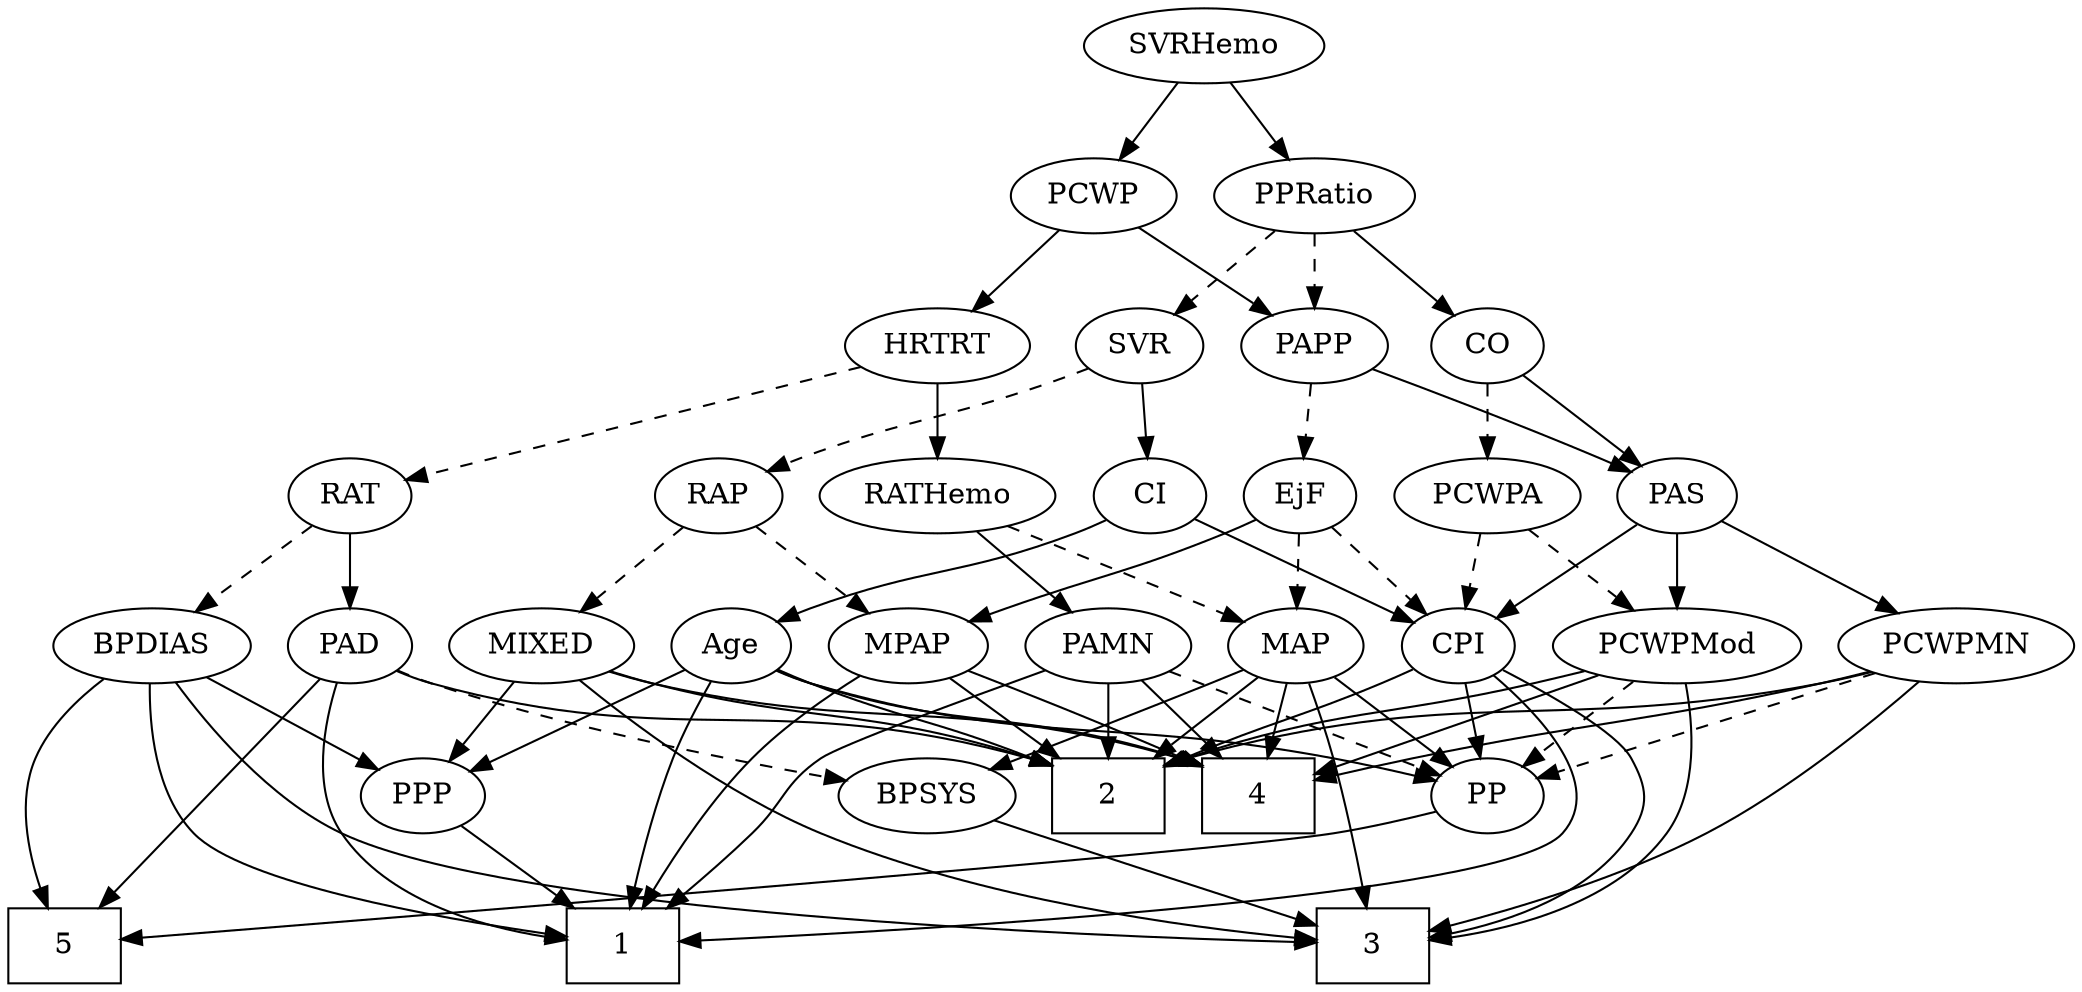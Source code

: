 strict digraph {
	graph [bb="0,0,937,468"];
	node [label="\N"];
	1	[height=0.5,
		pos="686,18",
		shape=box,
		width=0.75];
	2	[height=0.5,
		pos="461,90",
		shape=box,
		width=0.75];
	3	[height=0.5,
		pos="186,18",
		shape=box,
		width=0.75];
	4	[height=0.5,
		pos="389,90",
		shape=box,
		width=0.75];
	5	[height=0.5,
		pos="910,18",
		shape=box,
		width=0.75];
	Age	[height=0.5,
		pos="696,162",
		width=0.75];
	Age -> 1	[pos="e,687.21,36.189 694.79,143.87 693.08,119.67 689.95,75.211 687.92,46.393",
		style=solid];
	Age -> 2	[pos="e,488.19,96.602 674.95,150.28 670.11,148.04 664.93,145.8 660,144 604.86,123.83 538.58,107.73 498.14,98.776",
		style=solid];
	Age -> 4	[pos="e,416.19,104.84 675.46,150.06 670.51,147.77 665.15,145.58 660,144 562.01,114.05 528.1,137.37 425.96,107.77",
		style=solid];
	PP	[height=0.5,
		pos="317,90",
		width=0.75];
	Age -> PP	[pos="e,337.49,102.07 675.5,149.93 670.54,147.64 665.18,145.48 660,144 527.93,106.17 485.06,145.83 353,108 351.05,107.44 349.08,106.79 \
347.12,106.07",
		style=solid];
	PPP	[height=0.5,
		pos="741,90",
		width=0.75];
	Age -> PPP	[pos="e,730.82,106.82 706.21,145.12 711.85,136.34 718.97,125.26 725.3,115.42",
		style=solid];
	EjF	[height=0.5,
		pos="295,234",
		width=0.75];
	MPAP	[height=0.5,
		pos="347,162",
		width=0.97491];
	EjF -> MPAP	[pos="e,335.13,178.98 306.54,217.46 313.17,208.53 321.66,197.11 329.14,187.04",
		style=solid];
	CPI	[height=0.5,
		pos="149,162",
		width=0.75];
	EjF -> CPI	[pos="e,170.25,173.19 273.77,222.82 248.9,210.9 207.51,191.06 179.28,177.52",
		style=dashed];
	MAP	[height=0.5,
		pos="620,162",
		width=0.84854];
	EjF -> MAP	[pos="e,597.09,173.93 315.52,222.03 320.47,219.74 325.83,217.55 331,216 438.07,183.77 472.31,210.12 580,180 582.48,179.31 585,178.5 587.53,\
177.61",
		style=dashed];
	RAP	[height=0.5,
		pos="440,234",
		width=0.77632];
	MIXED	[height=0.5,
		pos="440,162",
		width=1.1193];
	RAP -> MIXED	[pos="e,440,180.1 440,215.7 440,207.98 440,198.71 440,190.11",
		style=dashed];
	RAP -> MPAP	[pos="e,366.01,177.31 422.5,219.83 408.92,209.61 389.83,195.24 374.25,183.51",
		style=dashed];
	MIXED -> 2	[pos="e,455.81,108.28 445.08,144.05 447.42,136.26 450.25,126.82 452.87,118.08",
		style=solid];
	MIXED -> 3	[pos="e,200.07,36.109 409.18,150.22 403.16,148.13 396.88,145.98 391,144 342.25,127.57 325.26,134.21 281,108 252.11,90.898 224.76,63.68 \
206.89,43.842",
		style=solid];
	MIXED -> 4	[pos="e,401.47,108.12 428.17,144.76 422.04,136.35 414.42,125.89 407.53,116.44",
		style=solid];
	MIXED -> PPP	[pos="e,716.03,96.901 470.21,150.04 476.69,147.88 483.53,145.75 490,144 567.49,123.04 588.54,124.99 667,108 679.78,105.23 693.77,102.06 \
706.11,99.204",
		style=solid];
	MPAP -> 1	[pos="e,658.89,20.509 322.78,148.86 307.72,139.85 289.64,126.02 281,108 274.08,93.573 270.44,84.025 281,72 305.12,44.517 553.3,26.914 \
648.81,21.112",
		style=solid];
	MPAP -> 2	[pos="e,433.72,107.75 368.71,147.67 384.58,137.92 406.49,124.47 424.97,113.12",
		style=solid];
	MPAP -> 4	[pos="e,378.53,108.45 356.95,144.41 361.82,136.28 367.81,126.31 373.28,117.18",
		style=solid];
	BPSYS	[height=0.5,
		pos="620,90",
		width=1.0471];
	BPSYS -> 3	[pos="e,213.25,22.879 585.85,82.27 569.06,79.03 548.49,75.17 530,72 418.8,52.938 286.83,33.491 223.53,24.358",
		style=solid];
	PAD	[height=0.5,
		pos="770,162",
		width=0.79437];
	PAD -> 1	[pos="e,713.28,26.659 776.62,144.35 782.99,125.48 789.89,94.44 777,72 765.33,51.704 742.57,38.451 722.73,30.274",
		style=solid];
	PAD -> 2	[pos="e,488.11,95.494 748.22,150.24 743,147.95 737.37,145.7 732,144 688.81,130.32 561.71,107.95 498.11,97.182",
		style=solid];
	PAD -> 5	[pos="e,892.8,36.443 784.45,146.34 808.31,122.14 856.19,73.576 885.43,43.912",
		style=solid];
	PAD -> BPSYS	[pos="e,646.14,103.2 747.54,150.52 723.16,139.14 683.9,120.82 655.37,107.51",
		style=dashed];
	CO	[height=0.5,
		pos="218,306",
		width=0.75];
	PAS	[height=0.5,
		pos="221,234",
		width=0.75];
	CO -> PAS	[pos="e,220.26,252.1 218.74,287.7 219.07,279.98 219.46,270.71 219.83,262.11",
		style=solid];
	PCWPA	[height=0.5,
		pos="134,234",
		width=1.1555];
	CO -> PCWPA	[pos="e,152.48,250.41 201.8,291.5 190.11,281.76 174.08,268.4 160.53,257.11",
		style=dashed];
	PAS -> CPI	[pos="e,163.79,177.38 206.43,218.83 196.25,208.94 182.47,195.55 170.96,184.36",
		style=solid];
	PCWPMod	[height=0.5,
		pos="51.995,162",
		width=1.4443];
	PAS -> PCWPMod	[pos="e,85.85,175.82 199.77,222.71 194.94,220.44 189.81,218.09 185,216 155.38,203.12 121.58,189.67 95.459,179.54",
		style=solid];
	PCWPMN	[height=0.5,
		pos="244,162",
		width=1.3902];
	PAS -> PCWPMN	[pos="e,238.32,180.28 226.56,216.05 229.15,208.18 232.29,198.62 235.19,189.79",
		style=solid];
	PAMN	[height=0.5,
		pos="535,162",
		width=1.011];
	PAMN -> 1	[pos="e,658.97,25.668 538.43,143.88 543.15,124.29 553.39,92.305 573,72 593.76,50.49 624.97,36.77 649.34,28.692",
		style=solid];
	PAMN -> 2	[pos="e,479.1,108.13 518.94,145.81 509.5,136.88 497.34,125.38 486.61,115.23",
		style=solid];
	PAMN -> 4	[pos="e,416.11,104 509.56,148.81 486.28,137.64 451.56,121 425.35,108.43",
		style=solid];
	PAMN -> PP	[pos="e,338.04,101.72 506.92,150.14 501.04,148 494.84,145.85 489,144 429.38,125.14 411.73,129.44 353,108 351.14,107.32 349.26,106.59 347.37,\
105.81",
		style=dashed];
	RATHemo	[height=0.5,
		pos="578,234",
		width=1.3721];
	RATHemo -> PAMN	[pos="e,545.01,179.31 567.59,216.05 562.39,207.59 556,197.19 550.26,187.84",
		style=solid];
	RATHemo -> MAP	[pos="e,610.21,179.31 588.16,216.05 593.19,207.68 599.35,197.4 604.91,188.13",
		style=dashed];
	CPI -> 1	[pos="e,658.92,20.693 163.63,146.4 185.12,125.95 227.39,89.348 271,72 339.5,44.748 560.31,27.39 648.8,21.37",
		style=solid];
	CPI -> 2	[pos="e,433.81,104.85 169.52,150.05 174.48,147.76 179.84,145.57 185,144 285.17,113.56 319.77,137.85 424.16,107.73",
		style=solid];
	CPI -> 3	[pos="e,162.24,36.09 141.09,144.66 133.38,126.35 124.16,96.078 134,72 138.48,61.017 146.47,51.081 154.85,42.858",
		style=solid];
	CPI -> PP	[pos="e,293.93,99.782 170.22,150.72 175.05,148.45 180.18,146.1 185,144 218.51,129.37 257.42,113.93 284.27,103.52",
		style=solid];
	RAT	[height=0.5,
		pos="770,234",
		width=0.75827];
	RAT -> PAD	[pos="e,770,180.1 770,215.7 770,207.98 770,198.71 770,190.11",
		style=solid];
	BPDIAS	[height=0.5,
		pos="859,162",
		width=1.1735];
	RAT -> BPDIAS	[pos="e,839.72,178.16 787.16,219.5 799.74,209.61 817.08,195.96 831.58,184.56",
		style=dashed];
	SVR	[height=0.5,
		pos="373,306",
		width=0.77632];
	SVR -> RAP	[pos="e,425.81,249.82 387.2,290.15 396.35,280.6 408.42,267.99 418.7,257.25",
		style=dashed];
	CI	[height=0.5,
		pos="367,234",
		width=0.75];
	SVR -> CI	[pos="e,368.46,252.1 371.51,287.7 370.85,279.98 370.06,270.71 369.32,262.11",
		style=solid];
	PCWPMod -> 2	[pos="e,433.84,104.95 89.847,149.46 97.46,147.42 105.44,145.48 113,144 246.77,117.81 288.8,144.98 423.94,107.74",
		style=solid];
	PCWPMod -> 3	[pos="e,165.01,36.162 64.646,144.28 78.837,125.89 102.9,95.793 126,72 135.7,62.005 147,51.714 157.16,42.89",
		style=solid];
	PCWPMod -> 4	[pos="e,361.81,104.85 89.888,149.66 97.498,147.61 105.47,145.61 113,144 215.39,122.14 247.9,138.35 352.17,107.75",
		style=solid];
	PCWPMod -> PP	[pos="e,292.15,97.305 91.017,150.01 98.315,147.99 105.88,145.91 113,144 172.32,128.03 241.57,110.21 282.21,99.838",
		style=dashed];
	PCWPA -> CPI	[pos="e,145.29,180.28 137.63,216.05 139.3,208.26 141.32,198.82 143.19,190.08",
		style=dashed];
	PCWPA -> PCWPMod	[pos="e,70.711,178.98 115.8,217.46 104.8,208.08 90.606,195.96 78.395,185.54",
		style=dashed];
	PCWPMN -> 2	[pos="e,433.67,104.44 281.84,150.08 326.09,137.3 396.11,116.99 424.04,107.81",
		style=solid];
	PCWPMN -> 3	[pos="e,177.53,36.012 213.98,147.38 198.4,138.56 180.82,125.45 172,108 162.17,88.567 167.17,63.949 173.78,45.533",
		style=solid];
	PCWPMN -> 4	[pos="e,361.88,104.09 272.64,147.17 295.62,136.08 328.02,120.44 352.79,108.48",
		style=solid];
	PCWPMN -> PP	[pos="e,302.13,105.25 260.93,144.76 270.96,135.14 283.79,122.84 294.65,112.43",
		style=dashed];
	SVRHemo	[height=0.5,
		pos="341,450",
		width=1.3902];
	PPRatio	[height=0.5,
		pos="295,378",
		width=1.1013];
	SVRHemo -> PPRatio	[pos="e,305.82,395.47 330.09,432.41 324.54,423.95 317.66,413.49 311.48,404.08",
		style=solid];
	PCWP	[height=0.5,
		pos="388,378",
		width=0.97491];
	SVRHemo -> PCWP	[pos="e,376.94,395.47 352.13,432.41 357.87,423.87 364.98,413.28 371.35,403.79",
		style=solid];
	BPDIAS -> 1	[pos="e,713.4,28.204 850.16,144.35 839.16,124.91 818.77,92.784 794,72 772.95,54.342 745.02,40.837 722.83,31.88",
		style=solid];
	BPDIAS -> 3	[pos="e,213.13,18.868 843.97,144.78 834.26,134.3 821.37,120.35 810,108 795.29,92.031 796.45,81.619 777,72 679.04,23.57 337.54,19.011 223.44,\
18.87",
		style=solid];
	BPDIAS -> 5	[pos="e,918.38,36.244 884.83,147.55 899.24,138.5 915.88,125.1 924,108 933.28,88.449 928.44,64.031 922.03,45.719",
		style=solid];
	BPDIAS -> PPP	[pos="e,760.64,102.65 835.4,147 816.39,135.72 789.59,119.83 769.4,107.85",
		style=solid];
	MAP -> 2	[pos="e,488.16,102.96 596.19,150.52 570.08,139.03 527.87,120.44 497.55,107.09",
		style=solid];
	MAP -> 3	[pos="e,213.35,19.534 604.75,146.31 582.82,126.1 540.25,90.166 497,72 403.86,32.888 283.51,22.623 223.49,19.94",
		style=solid];
	MAP -> 4	[pos="e,416.26,104.61 596.57,150.24 591.19,148 585.45,145.78 580,144 515.77,123.07 493.77,130.47 426.12,107.99",
		style=solid];
	MAP -> BPSYS	[pos="e,620,108.1 620,143.7 620,135.98 620,126.71 620,118.11",
		style=solid];
	MAP -> PP	[pos="e,337.53,101.92 596.65,149.95 591.27,147.72 585.51,145.58 580,144 481.81,115.81 450.61,138.11 353,108 351.06,107.4 349.1,106.72 \
347.15,105.98",
		style=solid];
	PP -> 5	[pos="e,882.71,21.468 337.47,77.844 342.42,75.564 347.8,73.428 353,72 365.58,68.543 749.84,33.515 872.65,22.379",
		style=solid];
	PPP -> 1	[pos="e,699.45,36.127 729.06,73.811 722.25,65.141 713.54,54.052 705.73,44.12",
		style=solid];
	PPRatio -> CO	[pos="e,233.47,321.07 277.91,361.46 267.11,351.65 253.01,338.83 241.21,328.1",
		style=solid];
	PPRatio -> SVR	[pos="e,357.32,321.07 312.31,361.46 323.35,351.55 337.8,338.59 349.83,327.79",
		style=dashed];
	PAPP	[height=0.5,
		pos="295,306",
		width=0.88464];
	PPRatio -> PAPP	[pos="e,295,324.1 295,359.7 295,351.98 295,342.71 295,334.11",
		style=dashed];
	PCWP -> PAPP	[pos="e,313.29,320.77 368.73,362.5 355.12,352.25 336.7,338.39 321.68,327.09",
		style=solid];
	HRTRT	[height=0.5,
		pos="578,306",
		width=1.1013];
	PCWP -> HRTRT	[pos="e,548.14,318 415.62,366.82 448.03,354.88 501.98,335 538.73,321.47",
		style=solid];
	CI -> Age	[pos="e,675.48,173.99 387.51,222.01 392.47,219.72 397.83,217.54 403,216 513.51,183 549.48,213 660,180 661.93,179.42 663.9,178.75 665.86,\
178.02",
		style=solid];
	CI -> CPI	[pos="e,169.64,173.61 346.35,222.39 341.4,220.09 336.08,217.81 331,216 268.02,193.62 247.97,202.38 185,180 183.09,179.32 181.15,178.58 \
179.21,177.79",
		style=solid];
	PAPP -> EjF	[pos="e,295,252.1 295,287.7 295,279.98 295,270.71 295,262.11",
		style=dashed];
	PAPP -> PAS	[pos="e,235.91,249.11 279.3,290.15 268.89,280.31 255.07,267.23 243.49,256.28",
		style=solid];
	HRTRT -> RATHemo	[pos="e,578,252.1 578,287.7 578,279.98 578,270.71 578,262.11",
		style=solid];
	HRTRT -> RAT	[pos="e,746.55,243.55 608,294.06 642.99,281.3 700.66,260.28 736.93,247.06",
		style=dashed];
}
